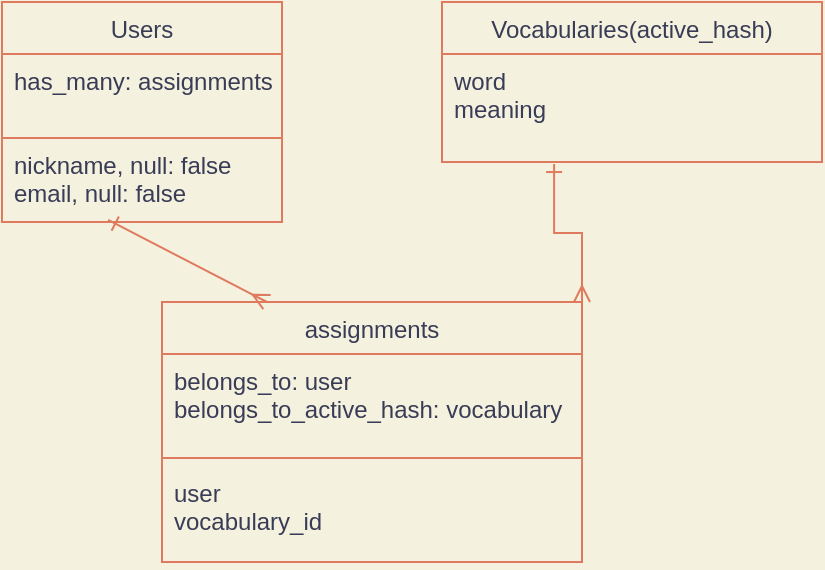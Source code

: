 <mxfile version="13.10.0" type="embed">
    <diagram id="GNcA4Cl8B7M0qeGPm2Tr" name="ページ1">
        <mxGraphModel dx="968" dy="785" grid="1" gridSize="10" guides="1" tooltips="1" connect="1" arrows="1" fold="1" page="1" pageScale="1" pageWidth="850" pageHeight="1100" background="#F4F1DE" math="0" shadow="0">
            <root>
                <mxCell id="0"/>
                <mxCell id="1" parent="0"/>
                <mxCell id="2" value="Users" style="swimlane;fontStyle=0;childLayout=stackLayout;horizontal=1;startSize=26;fillColor=none;horizontalStack=0;resizeParent=1;resizeParentMax=0;resizeLast=0;collapsible=1;marginBottom=0;strokeColor=#E07A5F;fontColor=#393C56;" parent="1" vertex="1">
                    <mxGeometry x="180" y="160" width="140" height="110" as="geometry"/>
                </mxCell>
                <mxCell id="3" value="has_many: assignments&#10;&#10;&#10;nickname, null: false&#10;email, null: false" style="text;strokeColor=none;fillColor=none;align=left;verticalAlign=top;spacingLeft=4;spacingRight=4;overflow=hidden;rotatable=0;points=[[0,0.5],[1,0.5]];portConstraint=eastwest;fontColor=#393C56;" parent="2" vertex="1">
                    <mxGeometry y="26" width="140" height="84" as="geometry"/>
                </mxCell>
                <mxCell id="21" style="edgeStyle=none;rounded=0;orthogonalLoop=1;jettySize=auto;html=1;exitX=1;exitY=0.5;exitDx=0;exitDy=0;entryX=0;entryY=0.5;entryDx=0;entryDy=0;endArrow=none;endFill=0;labelBackgroundColor=#F4F1DE;strokeColor=#E07A5F;fontColor=#393C56;" parent="2" source="3" target="3" edge="1">
                    <mxGeometry relative="1" as="geometry"/>
                </mxCell>
                <mxCell id="9" value="Vocabularies(active_hash)" style="swimlane;fontStyle=0;childLayout=stackLayout;horizontal=1;startSize=26;fillColor=none;horizontalStack=0;resizeParent=1;resizeParentMax=0;resizeLast=0;collapsible=1;marginBottom=0;strokeColor=#E07A5F;fontColor=#393C56;" parent="1" vertex="1">
                    <mxGeometry x="400" y="160" width="190" height="80" as="geometry"/>
                </mxCell>
                <mxCell id="10" value="word&#10;meaning" style="text;strokeColor=none;fillColor=none;align=left;verticalAlign=top;spacingLeft=4;spacingRight=4;overflow=hidden;rotatable=0;points=[[0,0.5],[1,0.5]];portConstraint=eastwest;fontColor=#393C56;" parent="9" vertex="1">
                    <mxGeometry y="26" width="190" height="54" as="geometry"/>
                </mxCell>
                <mxCell id="25" style="rounded=0;orthogonalLoop=1;jettySize=auto;html=1;exitX=0.25;exitY=0;exitDx=0;exitDy=0;entryX=0.379;entryY=0.988;entryDx=0;entryDy=0;entryPerimeter=0;endArrow=ERone;endFill=0;startArrow=ERmany;startFill=0;labelBackgroundColor=#F4F1DE;strokeColor=#E07A5F;fontColor=#393C56;" parent="1" source="12" target="3" edge="1">
                    <mxGeometry relative="1" as="geometry"/>
                </mxCell>
                <mxCell id="26" style="edgeStyle=elbowEdgeStyle;rounded=0;orthogonalLoop=1;jettySize=auto;html=1;exitX=1;exitY=0;exitDx=0;exitDy=0;entryX=0.295;entryY=1.019;entryDx=0;entryDy=0;startArrow=ERmany;startFill=0;endArrow=ERone;endFill=0;entryPerimeter=0;elbow=vertical;labelBackgroundColor=#F4F1DE;strokeColor=#E07A5F;fontColor=#393C56;" parent="1" source="12" target="10" edge="1">
                    <mxGeometry relative="1" as="geometry"/>
                </mxCell>
                <mxCell id="12" value="assignments" style="swimlane;fontStyle=0;childLayout=stackLayout;horizontal=1;startSize=26;fillColor=none;horizontalStack=0;resizeParent=1;resizeParentMax=0;resizeLast=0;collapsible=1;marginBottom=0;strokeColor=#E07A5F;fontColor=#393C56;" parent="1" vertex="1">
                    <mxGeometry x="260" y="310" width="210" height="130" as="geometry"/>
                </mxCell>
                <mxCell id="13" value="belongs_to: user&#10;belongs_to_active_hash: vocabulary&#10;&#10;&#10;user&#10;vocabulary_id" style="text;strokeColor=none;fillColor=none;align=left;verticalAlign=top;spacingLeft=4;spacingRight=4;overflow=hidden;rotatable=0;points=[[0,0.5],[1,0.5]];portConstraint=eastwest;fontColor=#393C56;" parent="12" vertex="1">
                    <mxGeometry y="26" width="210" height="104" as="geometry"/>
                </mxCell>
                <mxCell id="17" style="rounded=0;orthogonalLoop=1;jettySize=auto;html=1;exitX=1;exitY=0.5;exitDx=0;exitDy=0;labelBackgroundColor=#F4F1DE;strokeColor=#E07A5F;fontColor=#393C56;" parent="12" source="13" target="13" edge="1">
                    <mxGeometry relative="1" as="geometry"/>
                </mxCell>
                <mxCell id="20" style="rounded=0;orthogonalLoop=1;jettySize=auto;html=1;exitX=1;exitY=0.5;exitDx=0;exitDy=0;entryX=0;entryY=0.5;entryDx=0;entryDy=0;endArrow=none;endFill=0;labelBackgroundColor=#F4F1DE;strokeColor=#E07A5F;fontColor=#393C56;" parent="12" source="13" target="13" edge="1">
                    <mxGeometry relative="1" as="geometry"/>
                </mxCell>
            </root>
        </mxGraphModel>
    </diagram>
</mxfile>